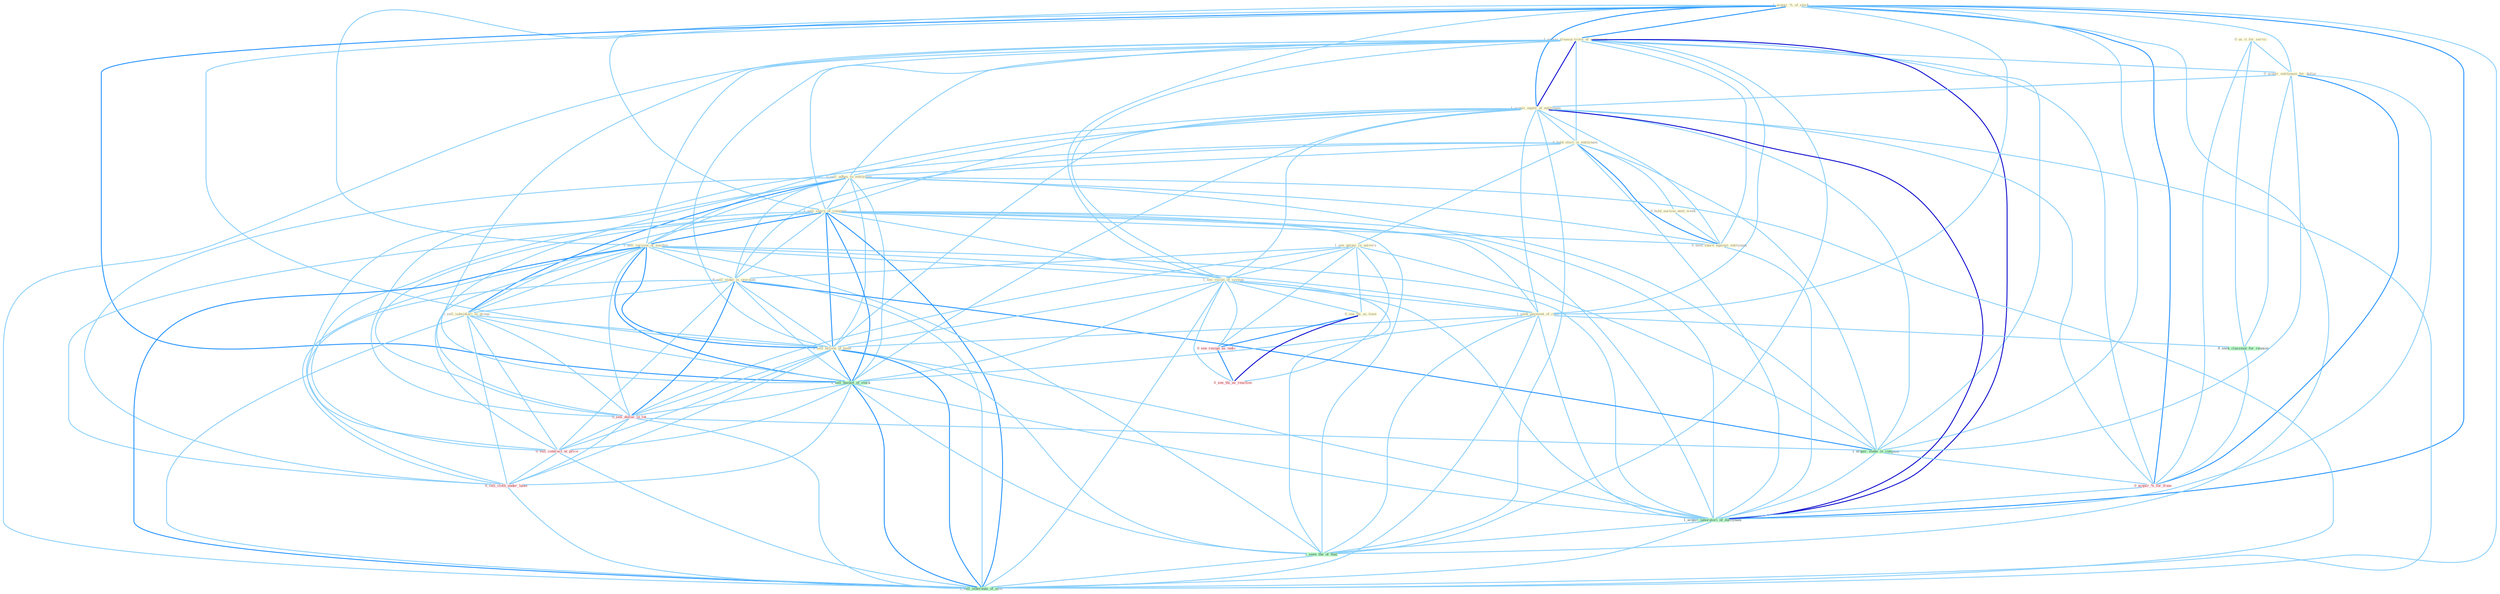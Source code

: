 Graph G{ 
    node
    [shape=polygon,style=filled,width=.5,height=.06,color="#BDFCC9",fixedsize=true,fontsize=4,
    fontcolor="#2f4f4f"];
    {node
    [color="#ffffe0", fontcolor="#8b7d6b"] "1_acquir_%_of_stock " "1_acquir_treasur-trove_of_entitynam " "0_us_it_for_servic " "0_acquir_entitynam_for_dollar " "1_acquir_equiti_of_entitynam " "0_hold_elect_in_entitynam " "0_sell_adhes_to_entitynam " "1_sell_share_of_compani " "1_see_galaxi_in_univers " "1_sell_version_of_machin " "0_hold_auction_next_week " "0_sell_stake_in_yearnum " "0_sell_subsidiari_to_group " "1_see_vision_of_system " "1_seek_payment_of_cost " "0_hold_share_against_entitynam " "0_see_thi_as_time " "1_sell_billion_of_bond "}
{node [color="#fff0f5", fontcolor="#b22222"] "0_sell_dollar_in_lot " "0_see_resign_as_indic " "0_acquir_%_for_franc " "0_sell_contract_at_price " "0_sell_cloth_under_label " "0_see_thi_as_reaction "}
edge [color="#B0E2FF"];

	"1_acquir_%_of_stock " -- "1_acquir_treasur-trove_of_entitynam " [w="2", color="#1e90ff" , len=0.8];
	"1_acquir_%_of_stock " -- "0_acquir_entitynam_for_dollar " [w="1", color="#87cefa" ];
	"1_acquir_%_of_stock " -- "1_acquir_equiti_of_entitynam " [w="2", color="#1e90ff" , len=0.8];
	"1_acquir_%_of_stock " -- "1_sell_share_of_compani " [w="1", color="#87cefa" ];
	"1_acquir_%_of_stock " -- "1_sell_version_of_machin " [w="1", color="#87cefa" ];
	"1_acquir_%_of_stock " -- "1_see_vision_of_system " [w="1", color="#87cefa" ];
	"1_acquir_%_of_stock " -- "1_seek_payment_of_cost " [w="1", color="#87cefa" ];
	"1_acquir_%_of_stock " -- "1_sell_billion_of_bond " [w="1", color="#87cefa" ];
	"1_acquir_%_of_stock " -- "1_sell_basket_of_stock " [w="2", color="#1e90ff" , len=0.8];
	"1_acquir_%_of_stock " -- "1_acquir_stake_in_compani " [w="1", color="#87cefa" ];
	"1_acquir_%_of_stock " -- "0_acquir_%_for_franc " [w="2", color="#1e90ff" , len=0.8];
	"1_acquir_%_of_stock " -- "1_acquir_laboratori_of_entitynam " [w="2", color="#1e90ff" , len=0.8];
	"1_acquir_%_of_stock " -- "1_seen_the_of_that " [w="1", color="#87cefa" ];
	"1_acquir_%_of_stock " -- "1_sell_othernum_of_offic " [w="1", color="#87cefa" ];
	"1_acquir_treasur-trove_of_entitynam " -- "0_acquir_entitynam_for_dollar " [w="1", color="#87cefa" ];
	"1_acquir_treasur-trove_of_entitynam " -- "1_acquir_equiti_of_entitynam " [w="3", color="#0000cd" , len=0.6];
	"1_acquir_treasur-trove_of_entitynam " -- "0_hold_elect_in_entitynam " [w="1", color="#87cefa" ];
	"1_acquir_treasur-trove_of_entitynam " -- "0_sell_adhes_to_entitynam " [w="1", color="#87cefa" ];
	"1_acquir_treasur-trove_of_entitynam " -- "1_sell_share_of_compani " [w="1", color="#87cefa" ];
	"1_acquir_treasur-trove_of_entitynam " -- "1_sell_version_of_machin " [w="1", color="#87cefa" ];
	"1_acquir_treasur-trove_of_entitynam " -- "1_see_vision_of_system " [w="1", color="#87cefa" ];
	"1_acquir_treasur-trove_of_entitynam " -- "1_seek_payment_of_cost " [w="1", color="#87cefa" ];
	"1_acquir_treasur-trove_of_entitynam " -- "0_hold_share_against_entitynam " [w="1", color="#87cefa" ];
	"1_acquir_treasur-trove_of_entitynam " -- "1_sell_billion_of_bond " [w="1", color="#87cefa" ];
	"1_acquir_treasur-trove_of_entitynam " -- "1_sell_basket_of_stock " [w="1", color="#87cefa" ];
	"1_acquir_treasur-trove_of_entitynam " -- "1_acquir_stake_in_compani " [w="1", color="#87cefa" ];
	"1_acquir_treasur-trove_of_entitynam " -- "0_acquir_%_for_franc " [w="1", color="#87cefa" ];
	"1_acquir_treasur-trove_of_entitynam " -- "1_acquir_laboratori_of_entitynam " [w="3", color="#0000cd" , len=0.6];
	"1_acquir_treasur-trove_of_entitynam " -- "1_seen_the_of_that " [w="1", color="#87cefa" ];
	"1_acquir_treasur-trove_of_entitynam " -- "1_sell_othernum_of_offic " [w="1", color="#87cefa" ];
	"0_us_it_for_servic " -- "0_acquir_entitynam_for_dollar " [w="1", color="#87cefa" ];
	"0_us_it_for_servic " -- "0_seek_classmat_for_reunion " [w="1", color="#87cefa" ];
	"0_us_it_for_servic " -- "0_acquir_%_for_franc " [w="1", color="#87cefa" ];
	"0_acquir_entitynam_for_dollar " -- "1_acquir_equiti_of_entitynam " [w="1", color="#87cefa" ];
	"0_acquir_entitynam_for_dollar " -- "0_seek_classmat_for_reunion " [w="1", color="#87cefa" ];
	"0_acquir_entitynam_for_dollar " -- "1_acquir_stake_in_compani " [w="1", color="#87cefa" ];
	"0_acquir_entitynam_for_dollar " -- "0_acquir_%_for_franc " [w="2", color="#1e90ff" , len=0.8];
	"0_acquir_entitynam_for_dollar " -- "1_acquir_laboratori_of_entitynam " [w="1", color="#87cefa" ];
	"1_acquir_equiti_of_entitynam " -- "0_hold_elect_in_entitynam " [w="1", color="#87cefa" ];
	"1_acquir_equiti_of_entitynam " -- "0_sell_adhes_to_entitynam " [w="1", color="#87cefa" ];
	"1_acquir_equiti_of_entitynam " -- "1_sell_share_of_compani " [w="1", color="#87cefa" ];
	"1_acquir_equiti_of_entitynam " -- "1_sell_version_of_machin " [w="1", color="#87cefa" ];
	"1_acquir_equiti_of_entitynam " -- "1_see_vision_of_system " [w="1", color="#87cefa" ];
	"1_acquir_equiti_of_entitynam " -- "1_seek_payment_of_cost " [w="1", color="#87cefa" ];
	"1_acquir_equiti_of_entitynam " -- "0_hold_share_against_entitynam " [w="1", color="#87cefa" ];
	"1_acquir_equiti_of_entitynam " -- "1_sell_billion_of_bond " [w="1", color="#87cefa" ];
	"1_acquir_equiti_of_entitynam " -- "1_sell_basket_of_stock " [w="1", color="#87cefa" ];
	"1_acquir_equiti_of_entitynam " -- "1_acquir_stake_in_compani " [w="1", color="#87cefa" ];
	"1_acquir_equiti_of_entitynam " -- "0_acquir_%_for_franc " [w="1", color="#87cefa" ];
	"1_acquir_equiti_of_entitynam " -- "1_acquir_laboratori_of_entitynam " [w="3", color="#0000cd" , len=0.6];
	"1_acquir_equiti_of_entitynam " -- "1_seen_the_of_that " [w="1", color="#87cefa" ];
	"1_acquir_equiti_of_entitynam " -- "1_sell_othernum_of_offic " [w="1", color="#87cefa" ];
	"0_hold_elect_in_entitynam " -- "0_sell_adhes_to_entitynam " [w="1", color="#87cefa" ];
	"0_hold_elect_in_entitynam " -- "1_see_galaxi_in_univers " [w="1", color="#87cefa" ];
	"0_hold_elect_in_entitynam " -- "0_hold_auction_next_week " [w="1", color="#87cefa" ];
	"0_hold_elect_in_entitynam " -- "0_sell_stake_in_yearnum " [w="1", color="#87cefa" ];
	"0_hold_elect_in_entitynam " -- "0_hold_share_against_entitynam " [w="2", color="#1e90ff" , len=0.8];
	"0_hold_elect_in_entitynam " -- "0_sell_dollar_in_lot " [w="1", color="#87cefa" ];
	"0_hold_elect_in_entitynam " -- "1_acquir_stake_in_compani " [w="1", color="#87cefa" ];
	"0_hold_elect_in_entitynam " -- "1_acquir_laboratori_of_entitynam " [w="1", color="#87cefa" ];
	"0_sell_adhes_to_entitynam " -- "1_sell_share_of_compani " [w="1", color="#87cefa" ];
	"0_sell_adhes_to_entitynam " -- "1_sell_version_of_machin " [w="1", color="#87cefa" ];
	"0_sell_adhes_to_entitynam " -- "0_sell_stake_in_yearnum " [w="1", color="#87cefa" ];
	"0_sell_adhes_to_entitynam " -- "0_sell_subsidiari_to_group " [w="2", color="#1e90ff" , len=0.8];
	"0_sell_adhes_to_entitynam " -- "0_hold_share_against_entitynam " [w="1", color="#87cefa" ];
	"0_sell_adhes_to_entitynam " -- "1_sell_billion_of_bond " [w="1", color="#87cefa" ];
	"0_sell_adhes_to_entitynam " -- "1_sell_basket_of_stock " [w="1", color="#87cefa" ];
	"0_sell_adhes_to_entitynam " -- "0_sell_dollar_in_lot " [w="1", color="#87cefa" ];
	"0_sell_adhes_to_entitynam " -- "0_sell_contract_at_price " [w="1", color="#87cefa" ];
	"0_sell_adhes_to_entitynam " -- "1_acquir_laboratori_of_entitynam " [w="1", color="#87cefa" ];
	"0_sell_adhes_to_entitynam " -- "0_sell_cloth_under_label " [w="1", color="#87cefa" ];
	"0_sell_adhes_to_entitynam " -- "1_sell_othernum_of_offic " [w="1", color="#87cefa" ];
	"1_sell_share_of_compani " -- "1_sell_version_of_machin " [w="2", color="#1e90ff" , len=0.8];
	"1_sell_share_of_compani " -- "0_sell_stake_in_yearnum " [w="1", color="#87cefa" ];
	"1_sell_share_of_compani " -- "0_sell_subsidiari_to_group " [w="1", color="#87cefa" ];
	"1_sell_share_of_compani " -- "1_see_vision_of_system " [w="1", color="#87cefa" ];
	"1_sell_share_of_compani " -- "1_seek_payment_of_cost " [w="1", color="#87cefa" ];
	"1_sell_share_of_compani " -- "0_hold_share_against_entitynam " [w="1", color="#87cefa" ];
	"1_sell_share_of_compani " -- "1_sell_billion_of_bond " [w="2", color="#1e90ff" , len=0.8];
	"1_sell_share_of_compani " -- "1_sell_basket_of_stock " [w="2", color="#1e90ff" , len=0.8];
	"1_sell_share_of_compani " -- "0_sell_dollar_in_lot " [w="1", color="#87cefa" ];
	"1_sell_share_of_compani " -- "1_acquir_stake_in_compani " [w="1", color="#87cefa" ];
	"1_sell_share_of_compani " -- "0_sell_contract_at_price " [w="1", color="#87cefa" ];
	"1_sell_share_of_compani " -- "1_acquir_laboratori_of_entitynam " [w="1", color="#87cefa" ];
	"1_sell_share_of_compani " -- "0_sell_cloth_under_label " [w="1", color="#87cefa" ];
	"1_sell_share_of_compani " -- "1_seen_the_of_that " [w="1", color="#87cefa" ];
	"1_sell_share_of_compani " -- "1_sell_othernum_of_offic " [w="2", color="#1e90ff" , len=0.8];
	"1_see_galaxi_in_univers " -- "0_sell_stake_in_yearnum " [w="1", color="#87cefa" ];
	"1_see_galaxi_in_univers " -- "1_see_vision_of_system " [w="1", color="#87cefa" ];
	"1_see_galaxi_in_univers " -- "0_see_thi_as_time " [w="1", color="#87cefa" ];
	"1_see_galaxi_in_univers " -- "0_sell_dollar_in_lot " [w="1", color="#87cefa" ];
	"1_see_galaxi_in_univers " -- "0_see_resign_as_indic " [w="1", color="#87cefa" ];
	"1_see_galaxi_in_univers " -- "1_acquir_stake_in_compani " [w="1", color="#87cefa" ];
	"1_see_galaxi_in_univers " -- "0_see_thi_as_reaction " [w="1", color="#87cefa" ];
	"1_sell_version_of_machin " -- "0_sell_stake_in_yearnum " [w="1", color="#87cefa" ];
	"1_sell_version_of_machin " -- "0_sell_subsidiari_to_group " [w="1", color="#87cefa" ];
	"1_sell_version_of_machin " -- "1_see_vision_of_system " [w="1", color="#87cefa" ];
	"1_sell_version_of_machin " -- "1_seek_payment_of_cost " [w="1", color="#87cefa" ];
	"1_sell_version_of_machin " -- "1_sell_billion_of_bond " [w="2", color="#1e90ff" , len=0.8];
	"1_sell_version_of_machin " -- "1_sell_basket_of_stock " [w="2", color="#1e90ff" , len=0.8];
	"1_sell_version_of_machin " -- "0_sell_dollar_in_lot " [w="1", color="#87cefa" ];
	"1_sell_version_of_machin " -- "0_sell_contract_at_price " [w="1", color="#87cefa" ];
	"1_sell_version_of_machin " -- "1_acquir_laboratori_of_entitynam " [w="1", color="#87cefa" ];
	"1_sell_version_of_machin " -- "0_sell_cloth_under_label " [w="1", color="#87cefa" ];
	"1_sell_version_of_machin " -- "1_seen_the_of_that " [w="1", color="#87cefa" ];
	"1_sell_version_of_machin " -- "1_sell_othernum_of_offic " [w="2", color="#1e90ff" , len=0.8];
	"0_hold_auction_next_week " -- "0_hold_share_against_entitynam " [w="1", color="#87cefa" ];
	"0_sell_stake_in_yearnum " -- "0_sell_subsidiari_to_group " [w="1", color="#87cefa" ];
	"0_sell_stake_in_yearnum " -- "1_sell_billion_of_bond " [w="1", color="#87cefa" ];
	"0_sell_stake_in_yearnum " -- "1_sell_basket_of_stock " [w="1", color="#87cefa" ];
	"0_sell_stake_in_yearnum " -- "0_sell_dollar_in_lot " [w="2", color="#1e90ff" , len=0.8];
	"0_sell_stake_in_yearnum " -- "1_acquir_stake_in_compani " [w="2", color="#1e90ff" , len=0.8];
	"0_sell_stake_in_yearnum " -- "0_sell_contract_at_price " [w="1", color="#87cefa" ];
	"0_sell_stake_in_yearnum " -- "0_sell_cloth_under_label " [w="1", color="#87cefa" ];
	"0_sell_stake_in_yearnum " -- "1_sell_othernum_of_offic " [w="1", color="#87cefa" ];
	"0_sell_subsidiari_to_group " -- "1_sell_billion_of_bond " [w="1", color="#87cefa" ];
	"0_sell_subsidiari_to_group " -- "1_sell_basket_of_stock " [w="1", color="#87cefa" ];
	"0_sell_subsidiari_to_group " -- "0_sell_dollar_in_lot " [w="1", color="#87cefa" ];
	"0_sell_subsidiari_to_group " -- "0_sell_contract_at_price " [w="1", color="#87cefa" ];
	"0_sell_subsidiari_to_group " -- "0_sell_cloth_under_label " [w="1", color="#87cefa" ];
	"0_sell_subsidiari_to_group " -- "1_sell_othernum_of_offic " [w="1", color="#87cefa" ];
	"1_see_vision_of_system " -- "1_seek_payment_of_cost " [w="1", color="#87cefa" ];
	"1_see_vision_of_system " -- "0_see_thi_as_time " [w="1", color="#87cefa" ];
	"1_see_vision_of_system " -- "1_sell_billion_of_bond " [w="1", color="#87cefa" ];
	"1_see_vision_of_system " -- "1_sell_basket_of_stock " [w="1", color="#87cefa" ];
	"1_see_vision_of_system " -- "0_see_resign_as_indic " [w="1", color="#87cefa" ];
	"1_see_vision_of_system " -- "1_acquir_laboratori_of_entitynam " [w="1", color="#87cefa" ];
	"1_see_vision_of_system " -- "1_seen_the_of_that " [w="1", color="#87cefa" ];
	"1_see_vision_of_system " -- "1_sell_othernum_of_offic " [w="1", color="#87cefa" ];
	"1_see_vision_of_system " -- "0_see_thi_as_reaction " [w="1", color="#87cefa" ];
	"1_seek_payment_of_cost " -- "1_sell_billion_of_bond " [w="1", color="#87cefa" ];
	"1_seek_payment_of_cost " -- "0_seek_classmat_for_reunion " [w="1", color="#87cefa" ];
	"1_seek_payment_of_cost " -- "1_sell_basket_of_stock " [w="1", color="#87cefa" ];
	"1_seek_payment_of_cost " -- "1_acquir_laboratori_of_entitynam " [w="1", color="#87cefa" ];
	"1_seek_payment_of_cost " -- "1_seen_the_of_that " [w="1", color="#87cefa" ];
	"1_seek_payment_of_cost " -- "1_sell_othernum_of_offic " [w="1", color="#87cefa" ];
	"0_hold_share_against_entitynam " -- "1_acquir_laboratori_of_entitynam " [w="1", color="#87cefa" ];
	"0_see_thi_as_time " -- "0_see_resign_as_indic " [w="2", color="#1e90ff" , len=0.8];
	"0_see_thi_as_time " -- "0_see_thi_as_reaction " [w="3", color="#0000cd" , len=0.6];
	"1_sell_billion_of_bond " -- "1_sell_basket_of_stock " [w="2", color="#1e90ff" , len=0.8];
	"1_sell_billion_of_bond " -- "0_sell_dollar_in_lot " [w="1", color="#87cefa" ];
	"1_sell_billion_of_bond " -- "0_sell_contract_at_price " [w="1", color="#87cefa" ];
	"1_sell_billion_of_bond " -- "1_acquir_laboratori_of_entitynam " [w="1", color="#87cefa" ];
	"1_sell_billion_of_bond " -- "0_sell_cloth_under_label " [w="1", color="#87cefa" ];
	"1_sell_billion_of_bond " -- "1_seen_the_of_that " [w="1", color="#87cefa" ];
	"1_sell_billion_of_bond " -- "1_sell_othernum_of_offic " [w="2", color="#1e90ff" , len=0.8];
	"0_seek_classmat_for_reunion " -- "0_acquir_%_for_franc " [w="1", color="#87cefa" ];
	"1_sell_basket_of_stock " -- "0_sell_dollar_in_lot " [w="1", color="#87cefa" ];
	"1_sell_basket_of_stock " -- "0_sell_contract_at_price " [w="1", color="#87cefa" ];
	"1_sell_basket_of_stock " -- "1_acquir_laboratori_of_entitynam " [w="1", color="#87cefa" ];
	"1_sell_basket_of_stock " -- "0_sell_cloth_under_label " [w="1", color="#87cefa" ];
	"1_sell_basket_of_stock " -- "1_seen_the_of_that " [w="1", color="#87cefa" ];
	"1_sell_basket_of_stock " -- "1_sell_othernum_of_offic " [w="2", color="#1e90ff" , len=0.8];
	"0_sell_dollar_in_lot " -- "1_acquir_stake_in_compani " [w="1", color="#87cefa" ];
	"0_sell_dollar_in_lot " -- "0_sell_contract_at_price " [w="1", color="#87cefa" ];
	"0_sell_dollar_in_lot " -- "0_sell_cloth_under_label " [w="1", color="#87cefa" ];
	"0_sell_dollar_in_lot " -- "1_sell_othernum_of_offic " [w="1", color="#87cefa" ];
	"0_see_resign_as_indic " -- "0_see_thi_as_reaction " [w="2", color="#1e90ff" , len=0.8];
	"1_acquir_stake_in_compani " -- "0_acquir_%_for_franc " [w="1", color="#87cefa" ];
	"1_acquir_stake_in_compani " -- "1_acquir_laboratori_of_entitynam " [w="1", color="#87cefa" ];
	"0_acquir_%_for_franc " -- "1_acquir_laboratori_of_entitynam " [w="1", color="#87cefa" ];
	"0_sell_contract_at_price " -- "0_sell_cloth_under_label " [w="1", color="#87cefa" ];
	"0_sell_contract_at_price " -- "1_sell_othernum_of_offic " [w="1", color="#87cefa" ];
	"1_acquir_laboratori_of_entitynam " -- "1_seen_the_of_that " [w="1", color="#87cefa" ];
	"1_acquir_laboratori_of_entitynam " -- "1_sell_othernum_of_offic " [w="1", color="#87cefa" ];
	"0_sell_cloth_under_label " -- "1_sell_othernum_of_offic " [w="1", color="#87cefa" ];
	"1_seen_the_of_that " -- "1_sell_othernum_of_offic " [w="1", color="#87cefa" ];
}